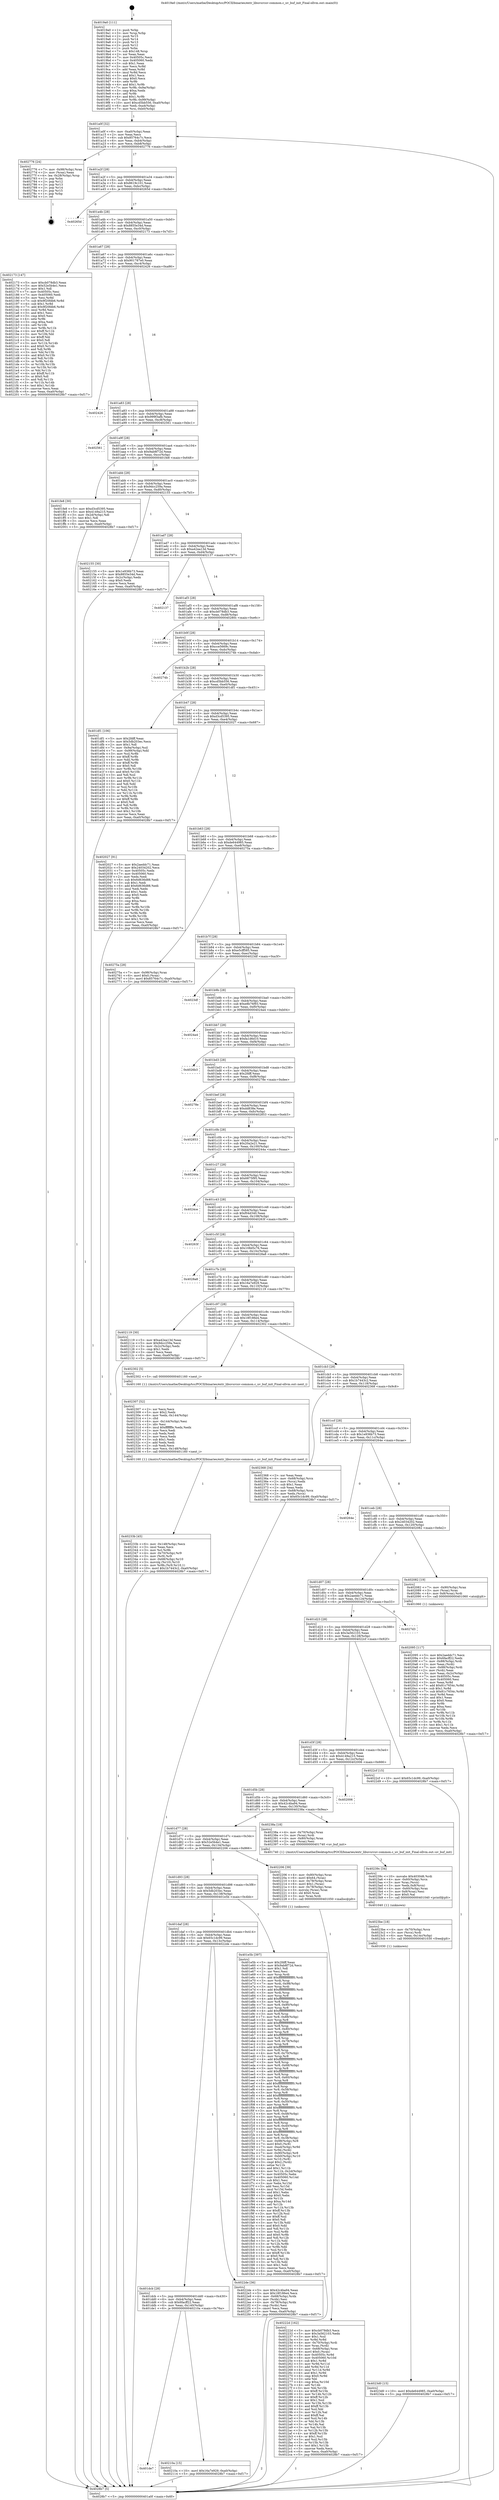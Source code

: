 digraph "0x4019a0" {
  label = "0x4019a0 (/mnt/c/Users/mathe/Desktop/tcc/POCII/binaries/extr_libuvsrcuv-common.c_uv_buf_init_Final-ollvm.out::main(0))"
  labelloc = "t"
  node[shape=record]

  Entry [label="",width=0.3,height=0.3,shape=circle,fillcolor=black,style=filled]
  "0x401a0f" [label="{
     0x401a0f [32]\l
     | [instrs]\l
     &nbsp;&nbsp;0x401a0f \<+6\>: mov -0xa0(%rbp),%eax\l
     &nbsp;&nbsp;0x401a15 \<+2\>: mov %eax,%ecx\l
     &nbsp;&nbsp;0x401a17 \<+6\>: sub $0x85764c7c,%ecx\l
     &nbsp;&nbsp;0x401a1d \<+6\>: mov %eax,-0xb4(%rbp)\l
     &nbsp;&nbsp;0x401a23 \<+6\>: mov %ecx,-0xb8(%rbp)\l
     &nbsp;&nbsp;0x401a29 \<+6\>: je 0000000000402776 \<main+0xdd6\>\l
  }"]
  "0x402776" [label="{
     0x402776 [24]\l
     | [instrs]\l
     &nbsp;&nbsp;0x402776 \<+7\>: mov -0x98(%rbp),%rax\l
     &nbsp;&nbsp;0x40277d \<+2\>: mov (%rax),%eax\l
     &nbsp;&nbsp;0x40277f \<+4\>: lea -0x28(%rbp),%rsp\l
     &nbsp;&nbsp;0x402783 \<+1\>: pop %rbx\l
     &nbsp;&nbsp;0x402784 \<+2\>: pop %r12\l
     &nbsp;&nbsp;0x402786 \<+2\>: pop %r13\l
     &nbsp;&nbsp;0x402788 \<+2\>: pop %r14\l
     &nbsp;&nbsp;0x40278a \<+2\>: pop %r15\l
     &nbsp;&nbsp;0x40278c \<+1\>: pop %rbp\l
     &nbsp;&nbsp;0x40278d \<+1\>: ret\l
  }"]
  "0x401a2f" [label="{
     0x401a2f [28]\l
     | [instrs]\l
     &nbsp;&nbsp;0x401a2f \<+5\>: jmp 0000000000401a34 \<main+0x94\>\l
     &nbsp;&nbsp;0x401a34 \<+6\>: mov -0xb4(%rbp),%eax\l
     &nbsp;&nbsp;0x401a3a \<+5\>: sub $0x8619c101,%eax\l
     &nbsp;&nbsp;0x401a3f \<+6\>: mov %eax,-0xbc(%rbp)\l
     &nbsp;&nbsp;0x401a45 \<+6\>: je 000000000040265d \<main+0xcbd\>\l
  }"]
  Exit [label="",width=0.3,height=0.3,shape=circle,fillcolor=black,style=filled,peripheries=2]
  "0x40265d" [label="{
     0x40265d\l
  }", style=dashed]
  "0x401a4b" [label="{
     0x401a4b [28]\l
     | [instrs]\l
     &nbsp;&nbsp;0x401a4b \<+5\>: jmp 0000000000401a50 \<main+0xb0\>\l
     &nbsp;&nbsp;0x401a50 \<+6\>: mov -0xb4(%rbp),%eax\l
     &nbsp;&nbsp;0x401a56 \<+5\>: sub $0x8855e34d,%eax\l
     &nbsp;&nbsp;0x401a5b \<+6\>: mov %eax,-0xc0(%rbp)\l
     &nbsp;&nbsp;0x401a61 \<+6\>: je 0000000000402173 \<main+0x7d3\>\l
  }"]
  "0x4023d0" [label="{
     0x4023d0 [15]\l
     | [instrs]\l
     &nbsp;&nbsp;0x4023d0 \<+10\>: movl $0xde644985,-0xa0(%rbp)\l
     &nbsp;&nbsp;0x4023da \<+5\>: jmp 00000000004028b7 \<main+0xf17\>\l
  }"]
  "0x402173" [label="{
     0x402173 [147]\l
     | [instrs]\l
     &nbsp;&nbsp;0x402173 \<+5\>: mov $0xcb078db3,%eax\l
     &nbsp;&nbsp;0x402178 \<+5\>: mov $0x52e5b4e1,%ecx\l
     &nbsp;&nbsp;0x40217d \<+2\>: mov $0x1,%dl\l
     &nbsp;&nbsp;0x40217f \<+7\>: mov 0x40505c,%esi\l
     &nbsp;&nbsp;0x402186 \<+7\>: mov 0x405060,%edi\l
     &nbsp;&nbsp;0x40218d \<+3\>: mov %esi,%r8d\l
     &nbsp;&nbsp;0x402190 \<+7\>: sub $0x9f20fdb6,%r8d\l
     &nbsp;&nbsp;0x402197 \<+4\>: sub $0x1,%r8d\l
     &nbsp;&nbsp;0x40219b \<+7\>: add $0x9f20fdb6,%r8d\l
     &nbsp;&nbsp;0x4021a2 \<+4\>: imul %r8d,%esi\l
     &nbsp;&nbsp;0x4021a6 \<+3\>: and $0x1,%esi\l
     &nbsp;&nbsp;0x4021a9 \<+3\>: cmp $0x0,%esi\l
     &nbsp;&nbsp;0x4021ac \<+4\>: sete %r9b\l
     &nbsp;&nbsp;0x4021b0 \<+3\>: cmp $0xa,%edi\l
     &nbsp;&nbsp;0x4021b3 \<+4\>: setl %r10b\l
     &nbsp;&nbsp;0x4021b7 \<+3\>: mov %r9b,%r11b\l
     &nbsp;&nbsp;0x4021ba \<+4\>: xor $0xff,%r11b\l
     &nbsp;&nbsp;0x4021be \<+3\>: mov %r10b,%bl\l
     &nbsp;&nbsp;0x4021c1 \<+3\>: xor $0xff,%bl\l
     &nbsp;&nbsp;0x4021c4 \<+3\>: xor $0x0,%dl\l
     &nbsp;&nbsp;0x4021c7 \<+3\>: mov %r11b,%r14b\l
     &nbsp;&nbsp;0x4021ca \<+4\>: and $0x0,%r14b\l
     &nbsp;&nbsp;0x4021ce \<+3\>: and %dl,%r9b\l
     &nbsp;&nbsp;0x4021d1 \<+3\>: mov %bl,%r15b\l
     &nbsp;&nbsp;0x4021d4 \<+4\>: and $0x0,%r15b\l
     &nbsp;&nbsp;0x4021d8 \<+3\>: and %dl,%r10b\l
     &nbsp;&nbsp;0x4021db \<+3\>: or %r9b,%r14b\l
     &nbsp;&nbsp;0x4021de \<+3\>: or %r10b,%r15b\l
     &nbsp;&nbsp;0x4021e1 \<+3\>: xor %r15b,%r14b\l
     &nbsp;&nbsp;0x4021e4 \<+3\>: or %bl,%r11b\l
     &nbsp;&nbsp;0x4021e7 \<+4\>: xor $0xff,%r11b\l
     &nbsp;&nbsp;0x4021eb \<+3\>: or $0x0,%dl\l
     &nbsp;&nbsp;0x4021ee \<+3\>: and %dl,%r11b\l
     &nbsp;&nbsp;0x4021f1 \<+3\>: or %r11b,%r14b\l
     &nbsp;&nbsp;0x4021f4 \<+4\>: test $0x1,%r14b\l
     &nbsp;&nbsp;0x4021f8 \<+3\>: cmovne %ecx,%eax\l
     &nbsp;&nbsp;0x4021fb \<+6\>: mov %eax,-0xa0(%rbp)\l
     &nbsp;&nbsp;0x402201 \<+5\>: jmp 00000000004028b7 \<main+0xf17\>\l
  }"]
  "0x401a67" [label="{
     0x401a67 [28]\l
     | [instrs]\l
     &nbsp;&nbsp;0x401a67 \<+5\>: jmp 0000000000401a6c \<main+0xcc\>\l
     &nbsp;&nbsp;0x401a6c \<+6\>: mov -0xb4(%rbp),%eax\l
     &nbsp;&nbsp;0x401a72 \<+5\>: sub $0x901787e0,%eax\l
     &nbsp;&nbsp;0x401a77 \<+6\>: mov %eax,-0xc4(%rbp)\l
     &nbsp;&nbsp;0x401a7d \<+6\>: je 0000000000402426 \<main+0xa86\>\l
  }"]
  "0x4023be" [label="{
     0x4023be [18]\l
     | [instrs]\l
     &nbsp;&nbsp;0x4023be \<+4\>: mov -0x70(%rbp),%rcx\l
     &nbsp;&nbsp;0x4023c2 \<+3\>: mov (%rcx),%rdi\l
     &nbsp;&nbsp;0x4023c5 \<+6\>: mov %eax,-0x14c(%rbp)\l
     &nbsp;&nbsp;0x4023cb \<+5\>: call 0000000000401030 \<free@plt\>\l
     | [calls]\l
     &nbsp;&nbsp;0x401030 \{1\} (unknown)\l
  }"]
  "0x402426" [label="{
     0x402426\l
  }", style=dashed]
  "0x401a83" [label="{
     0x401a83 [28]\l
     | [instrs]\l
     &nbsp;&nbsp;0x401a83 \<+5\>: jmp 0000000000401a88 \<main+0xe8\>\l
     &nbsp;&nbsp;0x401a88 \<+6\>: mov -0xb4(%rbp),%eax\l
     &nbsp;&nbsp;0x401a8e \<+5\>: sub $0x999f3afb,%eax\l
     &nbsp;&nbsp;0x401a93 \<+6\>: mov %eax,-0xc8(%rbp)\l
     &nbsp;&nbsp;0x401a99 \<+6\>: je 0000000000402561 \<main+0xbc1\>\l
  }"]
  "0x40239c" [label="{
     0x40239c [34]\l
     | [instrs]\l
     &nbsp;&nbsp;0x40239c \<+10\>: movabs $0x4030d6,%rdi\l
     &nbsp;&nbsp;0x4023a6 \<+4\>: mov -0x60(%rbp),%rcx\l
     &nbsp;&nbsp;0x4023aa \<+3\>: mov %rax,(%rcx)\l
     &nbsp;&nbsp;0x4023ad \<+3\>: mov %edx,0x8(%rcx)\l
     &nbsp;&nbsp;0x4023b0 \<+4\>: mov -0x60(%rbp),%rax\l
     &nbsp;&nbsp;0x4023b4 \<+3\>: mov 0x8(%rax),%esi\l
     &nbsp;&nbsp;0x4023b7 \<+2\>: mov $0x0,%al\l
     &nbsp;&nbsp;0x4023b9 \<+5\>: call 0000000000401040 \<printf@plt\>\l
     | [calls]\l
     &nbsp;&nbsp;0x401040 \{1\} (unknown)\l
  }"]
  "0x402561" [label="{
     0x402561\l
  }", style=dashed]
  "0x401a9f" [label="{
     0x401a9f [28]\l
     | [instrs]\l
     &nbsp;&nbsp;0x401a9f \<+5\>: jmp 0000000000401aa4 \<main+0x104\>\l
     &nbsp;&nbsp;0x401aa4 \<+6\>: mov -0xb4(%rbp),%eax\l
     &nbsp;&nbsp;0x401aaa \<+5\>: sub $0x9ab8f72d,%eax\l
     &nbsp;&nbsp;0x401aaf \<+6\>: mov %eax,-0xcc(%rbp)\l
     &nbsp;&nbsp;0x401ab5 \<+6\>: je 0000000000401fe8 \<main+0x648\>\l
  }"]
  "0x40233b" [label="{
     0x40233b [45]\l
     | [instrs]\l
     &nbsp;&nbsp;0x40233b \<+6\>: mov -0x148(%rbp),%ecx\l
     &nbsp;&nbsp;0x402341 \<+3\>: imul %eax,%ecx\l
     &nbsp;&nbsp;0x402344 \<+3\>: mov %cl,%r8b\l
     &nbsp;&nbsp;0x402347 \<+4\>: mov -0x70(%rbp),%r9\l
     &nbsp;&nbsp;0x40234b \<+3\>: mov (%r9),%r9\l
     &nbsp;&nbsp;0x40234e \<+4\>: mov -0x68(%rbp),%r10\l
     &nbsp;&nbsp;0x402352 \<+3\>: movslq (%r10),%r10\l
     &nbsp;&nbsp;0x402355 \<+4\>: mov %r8b,(%r9,%r10,1)\l
     &nbsp;&nbsp;0x402359 \<+10\>: movl $0x1b7443c2,-0xa0(%rbp)\l
     &nbsp;&nbsp;0x402363 \<+5\>: jmp 00000000004028b7 \<main+0xf17\>\l
  }"]
  "0x401fe8" [label="{
     0x401fe8 [30]\l
     | [instrs]\l
     &nbsp;&nbsp;0x401fe8 \<+5\>: mov $0xd3cd5395,%eax\l
     &nbsp;&nbsp;0x401fed \<+5\>: mov $0x4149a215,%ecx\l
     &nbsp;&nbsp;0x401ff2 \<+3\>: mov -0x2d(%rbp),%dl\l
     &nbsp;&nbsp;0x401ff5 \<+3\>: test $0x1,%dl\l
     &nbsp;&nbsp;0x401ff8 \<+3\>: cmovne %ecx,%eax\l
     &nbsp;&nbsp;0x401ffb \<+6\>: mov %eax,-0xa0(%rbp)\l
     &nbsp;&nbsp;0x402001 \<+5\>: jmp 00000000004028b7 \<main+0xf17\>\l
  }"]
  "0x401abb" [label="{
     0x401abb [28]\l
     | [instrs]\l
     &nbsp;&nbsp;0x401abb \<+5\>: jmp 0000000000401ac0 \<main+0x120\>\l
     &nbsp;&nbsp;0x401ac0 \<+6\>: mov -0xb4(%rbp),%eax\l
     &nbsp;&nbsp;0x401ac6 \<+5\>: sub $0x9dcc259a,%eax\l
     &nbsp;&nbsp;0x401acb \<+6\>: mov %eax,-0xd0(%rbp)\l
     &nbsp;&nbsp;0x401ad1 \<+6\>: je 0000000000402155 \<main+0x7b5\>\l
  }"]
  "0x402307" [label="{
     0x402307 [52]\l
     | [instrs]\l
     &nbsp;&nbsp;0x402307 \<+2\>: xor %ecx,%ecx\l
     &nbsp;&nbsp;0x402309 \<+5\>: mov $0x2,%edx\l
     &nbsp;&nbsp;0x40230e \<+6\>: mov %edx,-0x144(%rbp)\l
     &nbsp;&nbsp;0x402314 \<+1\>: cltd\l
     &nbsp;&nbsp;0x402315 \<+6\>: mov -0x144(%rbp),%esi\l
     &nbsp;&nbsp;0x40231b \<+2\>: idiv %esi\l
     &nbsp;&nbsp;0x40231d \<+6\>: imul $0xfffffffe,%edx,%edx\l
     &nbsp;&nbsp;0x402323 \<+2\>: mov %ecx,%edi\l
     &nbsp;&nbsp;0x402325 \<+2\>: sub %edx,%edi\l
     &nbsp;&nbsp;0x402327 \<+2\>: mov %ecx,%edx\l
     &nbsp;&nbsp;0x402329 \<+3\>: sub $0x1,%edx\l
     &nbsp;&nbsp;0x40232c \<+2\>: add %edx,%edi\l
     &nbsp;&nbsp;0x40232e \<+2\>: sub %edi,%ecx\l
     &nbsp;&nbsp;0x402330 \<+6\>: mov %ecx,-0x148(%rbp)\l
     &nbsp;&nbsp;0x402336 \<+5\>: call 0000000000401160 \<next_i\>\l
     | [calls]\l
     &nbsp;&nbsp;0x401160 \{1\} (/mnt/c/Users/mathe/Desktop/tcc/POCII/binaries/extr_libuvsrcuv-common.c_uv_buf_init_Final-ollvm.out::next_i)\l
  }"]
  "0x402155" [label="{
     0x402155 [30]\l
     | [instrs]\l
     &nbsp;&nbsp;0x402155 \<+5\>: mov $0x1e936b73,%eax\l
     &nbsp;&nbsp;0x40215a \<+5\>: mov $0x8855e34d,%ecx\l
     &nbsp;&nbsp;0x40215f \<+3\>: mov -0x2c(%rbp),%edx\l
     &nbsp;&nbsp;0x402162 \<+3\>: cmp $0x0,%edx\l
     &nbsp;&nbsp;0x402165 \<+3\>: cmove %ecx,%eax\l
     &nbsp;&nbsp;0x402168 \<+6\>: mov %eax,-0xa0(%rbp)\l
     &nbsp;&nbsp;0x40216e \<+5\>: jmp 00000000004028b7 \<main+0xf17\>\l
  }"]
  "0x401ad7" [label="{
     0x401ad7 [28]\l
     | [instrs]\l
     &nbsp;&nbsp;0x401ad7 \<+5\>: jmp 0000000000401adc \<main+0x13c\>\l
     &nbsp;&nbsp;0x401adc \<+6\>: mov -0xb4(%rbp),%eax\l
     &nbsp;&nbsp;0x401ae2 \<+5\>: sub $0xa42ea13d,%eax\l
     &nbsp;&nbsp;0x401ae7 \<+6\>: mov %eax,-0xd4(%rbp)\l
     &nbsp;&nbsp;0x401aed \<+6\>: je 0000000000402137 \<main+0x797\>\l
  }"]
  "0x40222d" [label="{
     0x40222d [162]\l
     | [instrs]\l
     &nbsp;&nbsp;0x40222d \<+5\>: mov $0xcb078db3,%ecx\l
     &nbsp;&nbsp;0x402232 \<+5\>: mov $0x3a562103,%edx\l
     &nbsp;&nbsp;0x402237 \<+3\>: mov $0x1,%sil\l
     &nbsp;&nbsp;0x40223a \<+3\>: xor %r8d,%r8d\l
     &nbsp;&nbsp;0x40223d \<+4\>: mov -0x70(%rbp),%rdi\l
     &nbsp;&nbsp;0x402241 \<+3\>: mov %rax,(%rdi)\l
     &nbsp;&nbsp;0x402244 \<+4\>: mov -0x68(%rbp),%rax\l
     &nbsp;&nbsp;0x402248 \<+6\>: movl $0x0,(%rax)\l
     &nbsp;&nbsp;0x40224e \<+8\>: mov 0x40505c,%r9d\l
     &nbsp;&nbsp;0x402256 \<+8\>: mov 0x405060,%r10d\l
     &nbsp;&nbsp;0x40225e \<+4\>: sub $0x1,%r8d\l
     &nbsp;&nbsp;0x402262 \<+3\>: mov %r9d,%r11d\l
     &nbsp;&nbsp;0x402265 \<+3\>: add %r8d,%r11d\l
     &nbsp;&nbsp;0x402268 \<+4\>: imul %r11d,%r9d\l
     &nbsp;&nbsp;0x40226c \<+4\>: and $0x1,%r9d\l
     &nbsp;&nbsp;0x402270 \<+4\>: cmp $0x0,%r9d\l
     &nbsp;&nbsp;0x402274 \<+3\>: sete %bl\l
     &nbsp;&nbsp;0x402277 \<+4\>: cmp $0xa,%r10d\l
     &nbsp;&nbsp;0x40227b \<+4\>: setl %r14b\l
     &nbsp;&nbsp;0x40227f \<+3\>: mov %bl,%r15b\l
     &nbsp;&nbsp;0x402282 \<+4\>: xor $0xff,%r15b\l
     &nbsp;&nbsp;0x402286 \<+3\>: mov %r14b,%r12b\l
     &nbsp;&nbsp;0x402289 \<+4\>: xor $0xff,%r12b\l
     &nbsp;&nbsp;0x40228d \<+4\>: xor $0x1,%sil\l
     &nbsp;&nbsp;0x402291 \<+3\>: mov %r15b,%r13b\l
     &nbsp;&nbsp;0x402294 \<+4\>: and $0xff,%r13b\l
     &nbsp;&nbsp;0x402298 \<+3\>: and %sil,%bl\l
     &nbsp;&nbsp;0x40229b \<+3\>: mov %r12b,%al\l
     &nbsp;&nbsp;0x40229e \<+2\>: and $0xff,%al\l
     &nbsp;&nbsp;0x4022a0 \<+3\>: and %sil,%r14b\l
     &nbsp;&nbsp;0x4022a3 \<+3\>: or %bl,%r13b\l
     &nbsp;&nbsp;0x4022a6 \<+3\>: or %r14b,%al\l
     &nbsp;&nbsp;0x4022a9 \<+3\>: xor %al,%r13b\l
     &nbsp;&nbsp;0x4022ac \<+3\>: or %r12b,%r15b\l
     &nbsp;&nbsp;0x4022af \<+4\>: xor $0xff,%r15b\l
     &nbsp;&nbsp;0x4022b3 \<+4\>: or $0x1,%sil\l
     &nbsp;&nbsp;0x4022b7 \<+3\>: and %sil,%r15b\l
     &nbsp;&nbsp;0x4022ba \<+3\>: or %r15b,%r13b\l
     &nbsp;&nbsp;0x4022bd \<+4\>: test $0x1,%r13b\l
     &nbsp;&nbsp;0x4022c1 \<+3\>: cmovne %edx,%ecx\l
     &nbsp;&nbsp;0x4022c4 \<+6\>: mov %ecx,-0xa0(%rbp)\l
     &nbsp;&nbsp;0x4022ca \<+5\>: jmp 00000000004028b7 \<main+0xf17\>\l
  }"]
  "0x402137" [label="{
     0x402137\l
  }", style=dashed]
  "0x401af3" [label="{
     0x401af3 [28]\l
     | [instrs]\l
     &nbsp;&nbsp;0x401af3 \<+5\>: jmp 0000000000401af8 \<main+0x158\>\l
     &nbsp;&nbsp;0x401af8 \<+6\>: mov -0xb4(%rbp),%eax\l
     &nbsp;&nbsp;0x401afe \<+5\>: sub $0xcb078db3,%eax\l
     &nbsp;&nbsp;0x401b03 \<+6\>: mov %eax,-0xd8(%rbp)\l
     &nbsp;&nbsp;0x401b09 \<+6\>: je 000000000040280c \<main+0xe6c\>\l
  }"]
  "0x401de7" [label="{
     0x401de7\l
  }", style=dashed]
  "0x40280c" [label="{
     0x40280c\l
  }", style=dashed]
  "0x401b0f" [label="{
     0x401b0f [28]\l
     | [instrs]\l
     &nbsp;&nbsp;0x401b0f \<+5\>: jmp 0000000000401b14 \<main+0x174\>\l
     &nbsp;&nbsp;0x401b14 \<+6\>: mov -0xb4(%rbp),%eax\l
     &nbsp;&nbsp;0x401b1a \<+5\>: sub $0xcce5669c,%eax\l
     &nbsp;&nbsp;0x401b1f \<+6\>: mov %eax,-0xdc(%rbp)\l
     &nbsp;&nbsp;0x401b25 \<+6\>: je 000000000040274b \<main+0xdab\>\l
  }"]
  "0x40210a" [label="{
     0x40210a [15]\l
     | [instrs]\l
     &nbsp;&nbsp;0x40210a \<+10\>: movl $0x16a7e929,-0xa0(%rbp)\l
     &nbsp;&nbsp;0x402114 \<+5\>: jmp 00000000004028b7 \<main+0xf17\>\l
  }"]
  "0x40274b" [label="{
     0x40274b\l
  }", style=dashed]
  "0x401b2b" [label="{
     0x401b2b [28]\l
     | [instrs]\l
     &nbsp;&nbsp;0x401b2b \<+5\>: jmp 0000000000401b30 \<main+0x190\>\l
     &nbsp;&nbsp;0x401b30 \<+6\>: mov -0xb4(%rbp),%eax\l
     &nbsp;&nbsp;0x401b36 \<+5\>: sub $0xcd5bb556,%eax\l
     &nbsp;&nbsp;0x401b3b \<+6\>: mov %eax,-0xe0(%rbp)\l
     &nbsp;&nbsp;0x401b41 \<+6\>: je 0000000000401df1 \<main+0x451\>\l
  }"]
  "0x401dcb" [label="{
     0x401dcb [28]\l
     | [instrs]\l
     &nbsp;&nbsp;0x401dcb \<+5\>: jmp 0000000000401dd0 \<main+0x430\>\l
     &nbsp;&nbsp;0x401dd0 \<+6\>: mov -0xb4(%rbp),%eax\l
     &nbsp;&nbsp;0x401dd6 \<+5\>: sub $0x6facff22,%eax\l
     &nbsp;&nbsp;0x401ddb \<+6\>: mov %eax,-0x140(%rbp)\l
     &nbsp;&nbsp;0x401de1 \<+6\>: je 000000000040210a \<main+0x76a\>\l
  }"]
  "0x401df1" [label="{
     0x401df1 [106]\l
     | [instrs]\l
     &nbsp;&nbsp;0x401df1 \<+5\>: mov $0x2fdff,%eax\l
     &nbsp;&nbsp;0x401df6 \<+5\>: mov $0x5db203ec,%ecx\l
     &nbsp;&nbsp;0x401dfb \<+2\>: mov $0x1,%dl\l
     &nbsp;&nbsp;0x401dfd \<+7\>: mov -0x9a(%rbp),%sil\l
     &nbsp;&nbsp;0x401e04 \<+7\>: mov -0x99(%rbp),%dil\l
     &nbsp;&nbsp;0x401e0b \<+3\>: mov %sil,%r8b\l
     &nbsp;&nbsp;0x401e0e \<+4\>: xor $0xff,%r8b\l
     &nbsp;&nbsp;0x401e12 \<+3\>: mov %dil,%r9b\l
     &nbsp;&nbsp;0x401e15 \<+4\>: xor $0xff,%r9b\l
     &nbsp;&nbsp;0x401e19 \<+3\>: xor $0x0,%dl\l
     &nbsp;&nbsp;0x401e1c \<+3\>: mov %r8b,%r10b\l
     &nbsp;&nbsp;0x401e1f \<+4\>: and $0x0,%r10b\l
     &nbsp;&nbsp;0x401e23 \<+3\>: and %dl,%sil\l
     &nbsp;&nbsp;0x401e26 \<+3\>: mov %r9b,%r11b\l
     &nbsp;&nbsp;0x401e29 \<+4\>: and $0x0,%r11b\l
     &nbsp;&nbsp;0x401e2d \<+3\>: and %dl,%dil\l
     &nbsp;&nbsp;0x401e30 \<+3\>: or %sil,%r10b\l
     &nbsp;&nbsp;0x401e33 \<+3\>: or %dil,%r11b\l
     &nbsp;&nbsp;0x401e36 \<+3\>: xor %r11b,%r10b\l
     &nbsp;&nbsp;0x401e39 \<+3\>: or %r9b,%r8b\l
     &nbsp;&nbsp;0x401e3c \<+4\>: xor $0xff,%r8b\l
     &nbsp;&nbsp;0x401e40 \<+3\>: or $0x0,%dl\l
     &nbsp;&nbsp;0x401e43 \<+3\>: and %dl,%r8b\l
     &nbsp;&nbsp;0x401e46 \<+3\>: or %r8b,%r10b\l
     &nbsp;&nbsp;0x401e49 \<+4\>: test $0x1,%r10b\l
     &nbsp;&nbsp;0x401e4d \<+3\>: cmovne %ecx,%eax\l
     &nbsp;&nbsp;0x401e50 \<+6\>: mov %eax,-0xa0(%rbp)\l
     &nbsp;&nbsp;0x401e56 \<+5\>: jmp 00000000004028b7 \<main+0xf17\>\l
  }"]
  "0x401b47" [label="{
     0x401b47 [28]\l
     | [instrs]\l
     &nbsp;&nbsp;0x401b47 \<+5\>: jmp 0000000000401b4c \<main+0x1ac\>\l
     &nbsp;&nbsp;0x401b4c \<+6\>: mov -0xb4(%rbp),%eax\l
     &nbsp;&nbsp;0x401b52 \<+5\>: sub $0xd3cd5395,%eax\l
     &nbsp;&nbsp;0x401b57 \<+6\>: mov %eax,-0xe4(%rbp)\l
     &nbsp;&nbsp;0x401b5d \<+6\>: je 0000000000402027 \<main+0x687\>\l
  }"]
  "0x4028b7" [label="{
     0x4028b7 [5]\l
     | [instrs]\l
     &nbsp;&nbsp;0x4028b7 \<+5\>: jmp 0000000000401a0f \<main+0x6f\>\l
  }"]
  "0x4019a0" [label="{
     0x4019a0 [111]\l
     | [instrs]\l
     &nbsp;&nbsp;0x4019a0 \<+1\>: push %rbp\l
     &nbsp;&nbsp;0x4019a1 \<+3\>: mov %rsp,%rbp\l
     &nbsp;&nbsp;0x4019a4 \<+2\>: push %r15\l
     &nbsp;&nbsp;0x4019a6 \<+2\>: push %r14\l
     &nbsp;&nbsp;0x4019a8 \<+2\>: push %r13\l
     &nbsp;&nbsp;0x4019aa \<+2\>: push %r12\l
     &nbsp;&nbsp;0x4019ac \<+1\>: push %rbx\l
     &nbsp;&nbsp;0x4019ad \<+7\>: sub $0x148,%rsp\l
     &nbsp;&nbsp;0x4019b4 \<+2\>: xor %eax,%eax\l
     &nbsp;&nbsp;0x4019b6 \<+7\>: mov 0x40505c,%ecx\l
     &nbsp;&nbsp;0x4019bd \<+7\>: mov 0x405060,%edx\l
     &nbsp;&nbsp;0x4019c4 \<+3\>: sub $0x1,%eax\l
     &nbsp;&nbsp;0x4019c7 \<+3\>: mov %ecx,%r8d\l
     &nbsp;&nbsp;0x4019ca \<+3\>: add %eax,%r8d\l
     &nbsp;&nbsp;0x4019cd \<+4\>: imul %r8d,%ecx\l
     &nbsp;&nbsp;0x4019d1 \<+3\>: and $0x1,%ecx\l
     &nbsp;&nbsp;0x4019d4 \<+3\>: cmp $0x0,%ecx\l
     &nbsp;&nbsp;0x4019d7 \<+4\>: sete %r9b\l
     &nbsp;&nbsp;0x4019db \<+4\>: and $0x1,%r9b\l
     &nbsp;&nbsp;0x4019df \<+7\>: mov %r9b,-0x9a(%rbp)\l
     &nbsp;&nbsp;0x4019e6 \<+3\>: cmp $0xa,%edx\l
     &nbsp;&nbsp;0x4019e9 \<+4\>: setl %r9b\l
     &nbsp;&nbsp;0x4019ed \<+4\>: and $0x1,%r9b\l
     &nbsp;&nbsp;0x4019f1 \<+7\>: mov %r9b,-0x99(%rbp)\l
     &nbsp;&nbsp;0x4019f8 \<+10\>: movl $0xcd5bb556,-0xa0(%rbp)\l
     &nbsp;&nbsp;0x401a02 \<+6\>: mov %edi,-0xa4(%rbp)\l
     &nbsp;&nbsp;0x401a08 \<+7\>: mov %rsi,-0xb0(%rbp)\l
  }"]
  "0x4022de" [label="{
     0x4022de [36]\l
     | [instrs]\l
     &nbsp;&nbsp;0x4022de \<+5\>: mov $0x42c4ba94,%eax\l
     &nbsp;&nbsp;0x4022e3 \<+5\>: mov $0x18f186e4,%ecx\l
     &nbsp;&nbsp;0x4022e8 \<+4\>: mov -0x68(%rbp),%rdx\l
     &nbsp;&nbsp;0x4022ec \<+2\>: mov (%rdx),%esi\l
     &nbsp;&nbsp;0x4022ee \<+4\>: mov -0x78(%rbp),%rdx\l
     &nbsp;&nbsp;0x4022f2 \<+2\>: cmp (%rdx),%esi\l
     &nbsp;&nbsp;0x4022f4 \<+3\>: cmovl %ecx,%eax\l
     &nbsp;&nbsp;0x4022f7 \<+6\>: mov %eax,-0xa0(%rbp)\l
     &nbsp;&nbsp;0x4022fd \<+5\>: jmp 00000000004028b7 \<main+0xf17\>\l
  }"]
  "0x402027" [label="{
     0x402027 [91]\l
     | [instrs]\l
     &nbsp;&nbsp;0x402027 \<+5\>: mov $0x2aeddc71,%eax\l
     &nbsp;&nbsp;0x40202c \<+5\>: mov $0x24034202,%ecx\l
     &nbsp;&nbsp;0x402031 \<+7\>: mov 0x40505c,%edx\l
     &nbsp;&nbsp;0x402038 \<+7\>: mov 0x405060,%esi\l
     &nbsp;&nbsp;0x40203f \<+2\>: mov %edx,%edi\l
     &nbsp;&nbsp;0x402041 \<+6\>: sub $0x6d636d88,%edi\l
     &nbsp;&nbsp;0x402047 \<+3\>: sub $0x1,%edi\l
     &nbsp;&nbsp;0x40204a \<+6\>: add $0x6d636d88,%edi\l
     &nbsp;&nbsp;0x402050 \<+3\>: imul %edi,%edx\l
     &nbsp;&nbsp;0x402053 \<+3\>: and $0x1,%edx\l
     &nbsp;&nbsp;0x402056 \<+3\>: cmp $0x0,%edx\l
     &nbsp;&nbsp;0x402059 \<+4\>: sete %r8b\l
     &nbsp;&nbsp;0x40205d \<+3\>: cmp $0xa,%esi\l
     &nbsp;&nbsp;0x402060 \<+4\>: setl %r9b\l
     &nbsp;&nbsp;0x402064 \<+3\>: mov %r8b,%r10b\l
     &nbsp;&nbsp;0x402067 \<+3\>: and %r9b,%r10b\l
     &nbsp;&nbsp;0x40206a \<+3\>: xor %r9b,%r8b\l
     &nbsp;&nbsp;0x40206d \<+3\>: or %r8b,%r10b\l
     &nbsp;&nbsp;0x402070 \<+4\>: test $0x1,%r10b\l
     &nbsp;&nbsp;0x402074 \<+3\>: cmovne %ecx,%eax\l
     &nbsp;&nbsp;0x402077 \<+6\>: mov %eax,-0xa0(%rbp)\l
     &nbsp;&nbsp;0x40207d \<+5\>: jmp 00000000004028b7 \<main+0xf17\>\l
  }"]
  "0x401b63" [label="{
     0x401b63 [28]\l
     | [instrs]\l
     &nbsp;&nbsp;0x401b63 \<+5\>: jmp 0000000000401b68 \<main+0x1c8\>\l
     &nbsp;&nbsp;0x401b68 \<+6\>: mov -0xb4(%rbp),%eax\l
     &nbsp;&nbsp;0x401b6e \<+5\>: sub $0xde644985,%eax\l
     &nbsp;&nbsp;0x401b73 \<+6\>: mov %eax,-0xe8(%rbp)\l
     &nbsp;&nbsp;0x401b79 \<+6\>: je 000000000040275a \<main+0xdba\>\l
  }"]
  "0x402095" [label="{
     0x402095 [117]\l
     | [instrs]\l
     &nbsp;&nbsp;0x402095 \<+5\>: mov $0x2aeddc71,%ecx\l
     &nbsp;&nbsp;0x40209a \<+5\>: mov $0x6facff22,%edx\l
     &nbsp;&nbsp;0x40209f \<+7\>: mov -0x88(%rbp),%rdi\l
     &nbsp;&nbsp;0x4020a6 \<+2\>: mov %eax,(%rdi)\l
     &nbsp;&nbsp;0x4020a8 \<+7\>: mov -0x88(%rbp),%rdi\l
     &nbsp;&nbsp;0x4020af \<+2\>: mov (%rdi),%eax\l
     &nbsp;&nbsp;0x4020b1 \<+3\>: mov %eax,-0x2c(%rbp)\l
     &nbsp;&nbsp;0x4020b4 \<+7\>: mov 0x40505c,%eax\l
     &nbsp;&nbsp;0x4020bb \<+7\>: mov 0x405060,%esi\l
     &nbsp;&nbsp;0x4020c2 \<+3\>: mov %eax,%r8d\l
     &nbsp;&nbsp;0x4020c5 \<+7\>: add $0x81c7654c,%r8d\l
     &nbsp;&nbsp;0x4020cc \<+4\>: sub $0x1,%r8d\l
     &nbsp;&nbsp;0x4020d0 \<+7\>: sub $0x81c7654c,%r8d\l
     &nbsp;&nbsp;0x4020d7 \<+4\>: imul %r8d,%eax\l
     &nbsp;&nbsp;0x4020db \<+3\>: and $0x1,%eax\l
     &nbsp;&nbsp;0x4020de \<+3\>: cmp $0x0,%eax\l
     &nbsp;&nbsp;0x4020e1 \<+4\>: sete %r9b\l
     &nbsp;&nbsp;0x4020e5 \<+3\>: cmp $0xa,%esi\l
     &nbsp;&nbsp;0x4020e8 \<+4\>: setl %r10b\l
     &nbsp;&nbsp;0x4020ec \<+3\>: mov %r9b,%r11b\l
     &nbsp;&nbsp;0x4020ef \<+3\>: and %r10b,%r11b\l
     &nbsp;&nbsp;0x4020f2 \<+3\>: xor %r10b,%r9b\l
     &nbsp;&nbsp;0x4020f5 \<+3\>: or %r9b,%r11b\l
     &nbsp;&nbsp;0x4020f8 \<+4\>: test $0x1,%r11b\l
     &nbsp;&nbsp;0x4020fc \<+3\>: cmovne %edx,%ecx\l
     &nbsp;&nbsp;0x4020ff \<+6\>: mov %ecx,-0xa0(%rbp)\l
     &nbsp;&nbsp;0x402105 \<+5\>: jmp 00000000004028b7 \<main+0xf17\>\l
  }"]
  "0x40275a" [label="{
     0x40275a [28]\l
     | [instrs]\l
     &nbsp;&nbsp;0x40275a \<+7\>: mov -0x98(%rbp),%rax\l
     &nbsp;&nbsp;0x402761 \<+6\>: movl $0x0,(%rax)\l
     &nbsp;&nbsp;0x402767 \<+10\>: movl $0x85764c7c,-0xa0(%rbp)\l
     &nbsp;&nbsp;0x402771 \<+5\>: jmp 00000000004028b7 \<main+0xf17\>\l
  }"]
  "0x401b7f" [label="{
     0x401b7f [28]\l
     | [instrs]\l
     &nbsp;&nbsp;0x401b7f \<+5\>: jmp 0000000000401b84 \<main+0x1e4\>\l
     &nbsp;&nbsp;0x401b84 \<+6\>: mov -0xb4(%rbp),%eax\l
     &nbsp;&nbsp;0x401b8a \<+5\>: sub $0xe5cff585,%eax\l
     &nbsp;&nbsp;0x401b8f \<+6\>: mov %eax,-0xec(%rbp)\l
     &nbsp;&nbsp;0x401b95 \<+6\>: je 00000000004023df \<main+0xa3f\>\l
  }"]
  "0x401daf" [label="{
     0x401daf [28]\l
     | [instrs]\l
     &nbsp;&nbsp;0x401daf \<+5\>: jmp 0000000000401db4 \<main+0x414\>\l
     &nbsp;&nbsp;0x401db4 \<+6\>: mov -0xb4(%rbp),%eax\l
     &nbsp;&nbsp;0x401dba \<+5\>: sub $0x65c1dc99,%eax\l
     &nbsp;&nbsp;0x401dbf \<+6\>: mov %eax,-0x13c(%rbp)\l
     &nbsp;&nbsp;0x401dc5 \<+6\>: je 00000000004022de \<main+0x93e\>\l
  }"]
  "0x4023df" [label="{
     0x4023df\l
  }", style=dashed]
  "0x401b9b" [label="{
     0x401b9b [28]\l
     | [instrs]\l
     &nbsp;&nbsp;0x401b9b \<+5\>: jmp 0000000000401ba0 \<main+0x200\>\l
     &nbsp;&nbsp;0x401ba0 \<+6\>: mov -0xb4(%rbp),%eax\l
     &nbsp;&nbsp;0x401ba6 \<+5\>: sub $0xe8b76f93,%eax\l
     &nbsp;&nbsp;0x401bab \<+6\>: mov %eax,-0xf0(%rbp)\l
     &nbsp;&nbsp;0x401bb1 \<+6\>: je 00000000004024a4 \<main+0xb04\>\l
  }"]
  "0x401e5b" [label="{
     0x401e5b [397]\l
     | [instrs]\l
     &nbsp;&nbsp;0x401e5b \<+5\>: mov $0x2fdff,%eax\l
     &nbsp;&nbsp;0x401e60 \<+5\>: mov $0x9ab8f72d,%ecx\l
     &nbsp;&nbsp;0x401e65 \<+2\>: mov $0x1,%dl\l
     &nbsp;&nbsp;0x401e67 \<+2\>: xor %esi,%esi\l
     &nbsp;&nbsp;0x401e69 \<+3\>: mov %rsp,%rdi\l
     &nbsp;&nbsp;0x401e6c \<+4\>: add $0xfffffffffffffff0,%rdi\l
     &nbsp;&nbsp;0x401e70 \<+3\>: mov %rdi,%rsp\l
     &nbsp;&nbsp;0x401e73 \<+7\>: mov %rdi,-0x98(%rbp)\l
     &nbsp;&nbsp;0x401e7a \<+3\>: mov %rsp,%rdi\l
     &nbsp;&nbsp;0x401e7d \<+4\>: add $0xfffffffffffffff0,%rdi\l
     &nbsp;&nbsp;0x401e81 \<+3\>: mov %rdi,%rsp\l
     &nbsp;&nbsp;0x401e84 \<+3\>: mov %rsp,%r8\l
     &nbsp;&nbsp;0x401e87 \<+4\>: add $0xfffffffffffffff0,%r8\l
     &nbsp;&nbsp;0x401e8b \<+3\>: mov %r8,%rsp\l
     &nbsp;&nbsp;0x401e8e \<+7\>: mov %r8,-0x90(%rbp)\l
     &nbsp;&nbsp;0x401e95 \<+3\>: mov %rsp,%r8\l
     &nbsp;&nbsp;0x401e98 \<+4\>: add $0xfffffffffffffff0,%r8\l
     &nbsp;&nbsp;0x401e9c \<+3\>: mov %r8,%rsp\l
     &nbsp;&nbsp;0x401e9f \<+7\>: mov %r8,-0x88(%rbp)\l
     &nbsp;&nbsp;0x401ea6 \<+3\>: mov %rsp,%r8\l
     &nbsp;&nbsp;0x401ea9 \<+4\>: add $0xfffffffffffffff0,%r8\l
     &nbsp;&nbsp;0x401ead \<+3\>: mov %r8,%rsp\l
     &nbsp;&nbsp;0x401eb0 \<+4\>: mov %r8,-0x80(%rbp)\l
     &nbsp;&nbsp;0x401eb4 \<+3\>: mov %rsp,%r8\l
     &nbsp;&nbsp;0x401eb7 \<+4\>: add $0xfffffffffffffff0,%r8\l
     &nbsp;&nbsp;0x401ebb \<+3\>: mov %r8,%rsp\l
     &nbsp;&nbsp;0x401ebe \<+4\>: mov %r8,-0x78(%rbp)\l
     &nbsp;&nbsp;0x401ec2 \<+3\>: mov %rsp,%r8\l
     &nbsp;&nbsp;0x401ec5 \<+4\>: add $0xfffffffffffffff0,%r8\l
     &nbsp;&nbsp;0x401ec9 \<+3\>: mov %r8,%rsp\l
     &nbsp;&nbsp;0x401ecc \<+4\>: mov %r8,-0x70(%rbp)\l
     &nbsp;&nbsp;0x401ed0 \<+3\>: mov %rsp,%r8\l
     &nbsp;&nbsp;0x401ed3 \<+4\>: add $0xfffffffffffffff0,%r8\l
     &nbsp;&nbsp;0x401ed7 \<+3\>: mov %r8,%rsp\l
     &nbsp;&nbsp;0x401eda \<+4\>: mov %r8,-0x68(%rbp)\l
     &nbsp;&nbsp;0x401ede \<+3\>: mov %rsp,%r8\l
     &nbsp;&nbsp;0x401ee1 \<+4\>: add $0xfffffffffffffff0,%r8\l
     &nbsp;&nbsp;0x401ee5 \<+3\>: mov %r8,%rsp\l
     &nbsp;&nbsp;0x401ee8 \<+4\>: mov %r8,-0x60(%rbp)\l
     &nbsp;&nbsp;0x401eec \<+3\>: mov %rsp,%r8\l
     &nbsp;&nbsp;0x401eef \<+4\>: add $0xfffffffffffffff0,%r8\l
     &nbsp;&nbsp;0x401ef3 \<+3\>: mov %r8,%rsp\l
     &nbsp;&nbsp;0x401ef6 \<+4\>: mov %r8,-0x58(%rbp)\l
     &nbsp;&nbsp;0x401efa \<+3\>: mov %rsp,%r8\l
     &nbsp;&nbsp;0x401efd \<+4\>: add $0xfffffffffffffff0,%r8\l
     &nbsp;&nbsp;0x401f01 \<+3\>: mov %r8,%rsp\l
     &nbsp;&nbsp;0x401f04 \<+4\>: mov %r8,-0x50(%rbp)\l
     &nbsp;&nbsp;0x401f08 \<+3\>: mov %rsp,%r8\l
     &nbsp;&nbsp;0x401f0b \<+4\>: add $0xfffffffffffffff0,%r8\l
     &nbsp;&nbsp;0x401f0f \<+3\>: mov %r8,%rsp\l
     &nbsp;&nbsp;0x401f12 \<+4\>: mov %r8,-0x48(%rbp)\l
     &nbsp;&nbsp;0x401f16 \<+3\>: mov %rsp,%r8\l
     &nbsp;&nbsp;0x401f19 \<+4\>: add $0xfffffffffffffff0,%r8\l
     &nbsp;&nbsp;0x401f1d \<+3\>: mov %r8,%rsp\l
     &nbsp;&nbsp;0x401f20 \<+4\>: mov %r8,-0x40(%rbp)\l
     &nbsp;&nbsp;0x401f24 \<+3\>: mov %rsp,%r8\l
     &nbsp;&nbsp;0x401f27 \<+4\>: add $0xfffffffffffffff0,%r8\l
     &nbsp;&nbsp;0x401f2b \<+3\>: mov %r8,%rsp\l
     &nbsp;&nbsp;0x401f2e \<+4\>: mov %r8,-0x38(%rbp)\l
     &nbsp;&nbsp;0x401f32 \<+7\>: mov -0x98(%rbp),%r8\l
     &nbsp;&nbsp;0x401f39 \<+7\>: movl $0x0,(%r8)\l
     &nbsp;&nbsp;0x401f40 \<+7\>: mov -0xa4(%rbp),%r9d\l
     &nbsp;&nbsp;0x401f47 \<+3\>: mov %r9d,(%rdi)\l
     &nbsp;&nbsp;0x401f4a \<+7\>: mov -0x90(%rbp),%r8\l
     &nbsp;&nbsp;0x401f51 \<+7\>: mov -0xb0(%rbp),%r10\l
     &nbsp;&nbsp;0x401f58 \<+3\>: mov %r10,(%r8)\l
     &nbsp;&nbsp;0x401f5b \<+3\>: cmpl $0x2,(%rdi)\l
     &nbsp;&nbsp;0x401f5e \<+4\>: setne %r11b\l
     &nbsp;&nbsp;0x401f62 \<+4\>: and $0x1,%r11b\l
     &nbsp;&nbsp;0x401f66 \<+4\>: mov %r11b,-0x2d(%rbp)\l
     &nbsp;&nbsp;0x401f6a \<+7\>: mov 0x40505c,%ebx\l
     &nbsp;&nbsp;0x401f71 \<+8\>: mov 0x405060,%r14d\l
     &nbsp;&nbsp;0x401f79 \<+3\>: sub $0x1,%esi\l
     &nbsp;&nbsp;0x401f7c \<+3\>: mov %ebx,%r15d\l
     &nbsp;&nbsp;0x401f7f \<+3\>: add %esi,%r15d\l
     &nbsp;&nbsp;0x401f82 \<+4\>: imul %r15d,%ebx\l
     &nbsp;&nbsp;0x401f86 \<+3\>: and $0x1,%ebx\l
     &nbsp;&nbsp;0x401f89 \<+3\>: cmp $0x0,%ebx\l
     &nbsp;&nbsp;0x401f8c \<+4\>: sete %r11b\l
     &nbsp;&nbsp;0x401f90 \<+4\>: cmp $0xa,%r14d\l
     &nbsp;&nbsp;0x401f94 \<+4\>: setl %r12b\l
     &nbsp;&nbsp;0x401f98 \<+3\>: mov %r11b,%r13b\l
     &nbsp;&nbsp;0x401f9b \<+4\>: xor $0xff,%r13b\l
     &nbsp;&nbsp;0x401f9f \<+3\>: mov %r12b,%sil\l
     &nbsp;&nbsp;0x401fa2 \<+4\>: xor $0xff,%sil\l
     &nbsp;&nbsp;0x401fa6 \<+3\>: xor $0x0,%dl\l
     &nbsp;&nbsp;0x401fa9 \<+3\>: mov %r13b,%dil\l
     &nbsp;&nbsp;0x401fac \<+4\>: and $0x0,%dil\l
     &nbsp;&nbsp;0x401fb0 \<+3\>: and %dl,%r11b\l
     &nbsp;&nbsp;0x401fb3 \<+3\>: mov %sil,%r8b\l
     &nbsp;&nbsp;0x401fb6 \<+4\>: and $0x0,%r8b\l
     &nbsp;&nbsp;0x401fba \<+3\>: and %dl,%r12b\l
     &nbsp;&nbsp;0x401fbd \<+3\>: or %r11b,%dil\l
     &nbsp;&nbsp;0x401fc0 \<+3\>: or %r12b,%r8b\l
     &nbsp;&nbsp;0x401fc3 \<+3\>: xor %r8b,%dil\l
     &nbsp;&nbsp;0x401fc6 \<+3\>: or %sil,%r13b\l
     &nbsp;&nbsp;0x401fc9 \<+4\>: xor $0xff,%r13b\l
     &nbsp;&nbsp;0x401fcd \<+3\>: or $0x0,%dl\l
     &nbsp;&nbsp;0x401fd0 \<+3\>: and %dl,%r13b\l
     &nbsp;&nbsp;0x401fd3 \<+3\>: or %r13b,%dil\l
     &nbsp;&nbsp;0x401fd6 \<+4\>: test $0x1,%dil\l
     &nbsp;&nbsp;0x401fda \<+3\>: cmovne %ecx,%eax\l
     &nbsp;&nbsp;0x401fdd \<+6\>: mov %eax,-0xa0(%rbp)\l
     &nbsp;&nbsp;0x401fe3 \<+5\>: jmp 00000000004028b7 \<main+0xf17\>\l
  }"]
  "0x4024a4" [label="{
     0x4024a4\l
  }", style=dashed]
  "0x401bb7" [label="{
     0x401bb7 [28]\l
     | [instrs]\l
     &nbsp;&nbsp;0x401bb7 \<+5\>: jmp 0000000000401bbc \<main+0x21c\>\l
     &nbsp;&nbsp;0x401bbc \<+6\>: mov -0xb4(%rbp),%eax\l
     &nbsp;&nbsp;0x401bc2 \<+5\>: sub $0xfa1d6d10,%eax\l
     &nbsp;&nbsp;0x401bc7 \<+6\>: mov %eax,-0xf4(%rbp)\l
     &nbsp;&nbsp;0x401bcd \<+6\>: je 00000000004026b3 \<main+0xd13\>\l
  }"]
  "0x401d93" [label="{
     0x401d93 [28]\l
     | [instrs]\l
     &nbsp;&nbsp;0x401d93 \<+5\>: jmp 0000000000401d98 \<main+0x3f8\>\l
     &nbsp;&nbsp;0x401d98 \<+6\>: mov -0xb4(%rbp),%eax\l
     &nbsp;&nbsp;0x401d9e \<+5\>: sub $0x5db203ec,%eax\l
     &nbsp;&nbsp;0x401da3 \<+6\>: mov %eax,-0x138(%rbp)\l
     &nbsp;&nbsp;0x401da9 \<+6\>: je 0000000000401e5b \<main+0x4bb\>\l
  }"]
  "0x4026b3" [label="{
     0x4026b3\l
  }", style=dashed]
  "0x401bd3" [label="{
     0x401bd3 [28]\l
     | [instrs]\l
     &nbsp;&nbsp;0x401bd3 \<+5\>: jmp 0000000000401bd8 \<main+0x238\>\l
     &nbsp;&nbsp;0x401bd8 \<+6\>: mov -0xb4(%rbp),%eax\l
     &nbsp;&nbsp;0x401bde \<+5\>: sub $0x2fdff,%eax\l
     &nbsp;&nbsp;0x401be3 \<+6\>: mov %eax,-0xf8(%rbp)\l
     &nbsp;&nbsp;0x401be9 \<+6\>: je 000000000040278e \<main+0xdee\>\l
  }"]
  "0x402206" [label="{
     0x402206 [39]\l
     | [instrs]\l
     &nbsp;&nbsp;0x402206 \<+4\>: mov -0x80(%rbp),%rax\l
     &nbsp;&nbsp;0x40220a \<+6\>: movl $0x64,(%rax)\l
     &nbsp;&nbsp;0x402210 \<+4\>: mov -0x78(%rbp),%rax\l
     &nbsp;&nbsp;0x402214 \<+6\>: movl $0x1,(%rax)\l
     &nbsp;&nbsp;0x40221a \<+4\>: mov -0x78(%rbp),%rax\l
     &nbsp;&nbsp;0x40221e \<+3\>: movslq (%rax),%rax\l
     &nbsp;&nbsp;0x402221 \<+4\>: shl $0x0,%rax\l
     &nbsp;&nbsp;0x402225 \<+3\>: mov %rax,%rdi\l
     &nbsp;&nbsp;0x402228 \<+5\>: call 0000000000401050 \<malloc@plt\>\l
     | [calls]\l
     &nbsp;&nbsp;0x401050 \{1\} (unknown)\l
  }"]
  "0x40278e" [label="{
     0x40278e\l
  }", style=dashed]
  "0x401bef" [label="{
     0x401bef [28]\l
     | [instrs]\l
     &nbsp;&nbsp;0x401bef \<+5\>: jmp 0000000000401bf4 \<main+0x254\>\l
     &nbsp;&nbsp;0x401bf4 \<+6\>: mov -0xb4(%rbp),%eax\l
     &nbsp;&nbsp;0x401bfa \<+5\>: sub $0xdd838e,%eax\l
     &nbsp;&nbsp;0x401bff \<+6\>: mov %eax,-0xfc(%rbp)\l
     &nbsp;&nbsp;0x401c05 \<+6\>: je 0000000000402853 \<main+0xeb3\>\l
  }"]
  "0x401d77" [label="{
     0x401d77 [28]\l
     | [instrs]\l
     &nbsp;&nbsp;0x401d77 \<+5\>: jmp 0000000000401d7c \<main+0x3dc\>\l
     &nbsp;&nbsp;0x401d7c \<+6\>: mov -0xb4(%rbp),%eax\l
     &nbsp;&nbsp;0x401d82 \<+5\>: sub $0x52e5b4e1,%eax\l
     &nbsp;&nbsp;0x401d87 \<+6\>: mov %eax,-0x134(%rbp)\l
     &nbsp;&nbsp;0x401d8d \<+6\>: je 0000000000402206 \<main+0x866\>\l
  }"]
  "0x402853" [label="{
     0x402853\l
  }", style=dashed]
  "0x401c0b" [label="{
     0x401c0b [28]\l
     | [instrs]\l
     &nbsp;&nbsp;0x401c0b \<+5\>: jmp 0000000000401c10 \<main+0x270\>\l
     &nbsp;&nbsp;0x401c10 \<+6\>: mov -0xb4(%rbp),%eax\l
     &nbsp;&nbsp;0x401c16 \<+5\>: sub $0x20a2e21,%eax\l
     &nbsp;&nbsp;0x401c1b \<+6\>: mov %eax,-0x100(%rbp)\l
     &nbsp;&nbsp;0x401c21 \<+6\>: je 000000000040244a \<main+0xaaa\>\l
  }"]
  "0x40238a" [label="{
     0x40238a [18]\l
     | [instrs]\l
     &nbsp;&nbsp;0x40238a \<+4\>: mov -0x70(%rbp),%rax\l
     &nbsp;&nbsp;0x40238e \<+3\>: mov (%rax),%rdi\l
     &nbsp;&nbsp;0x402391 \<+4\>: mov -0x80(%rbp),%rax\l
     &nbsp;&nbsp;0x402395 \<+2\>: mov (%rax),%esi\l
     &nbsp;&nbsp;0x402397 \<+5\>: call 0000000000401740 \<uv_buf_init\>\l
     | [calls]\l
     &nbsp;&nbsp;0x401740 \{1\} (/mnt/c/Users/mathe/Desktop/tcc/POCII/binaries/extr_libuvsrcuv-common.c_uv_buf_init_Final-ollvm.out::uv_buf_init)\l
  }"]
  "0x40244a" [label="{
     0x40244a\l
  }", style=dashed]
  "0x401c27" [label="{
     0x401c27 [28]\l
     | [instrs]\l
     &nbsp;&nbsp;0x401c27 \<+5\>: jmp 0000000000401c2c \<main+0x28c\>\l
     &nbsp;&nbsp;0x401c2c \<+6\>: mov -0xb4(%rbp),%eax\l
     &nbsp;&nbsp;0x401c32 \<+5\>: sub $0x6875f95,%eax\l
     &nbsp;&nbsp;0x401c37 \<+6\>: mov %eax,-0x104(%rbp)\l
     &nbsp;&nbsp;0x401c3d \<+6\>: je 00000000004024ce \<main+0xb2e\>\l
  }"]
  "0x401d5b" [label="{
     0x401d5b [28]\l
     | [instrs]\l
     &nbsp;&nbsp;0x401d5b \<+5\>: jmp 0000000000401d60 \<main+0x3c0\>\l
     &nbsp;&nbsp;0x401d60 \<+6\>: mov -0xb4(%rbp),%eax\l
     &nbsp;&nbsp;0x401d66 \<+5\>: sub $0x42c4ba94,%eax\l
     &nbsp;&nbsp;0x401d6b \<+6\>: mov %eax,-0x130(%rbp)\l
     &nbsp;&nbsp;0x401d71 \<+6\>: je 000000000040238a \<main+0x9ea\>\l
  }"]
  "0x4024ce" [label="{
     0x4024ce\l
  }", style=dashed]
  "0x401c43" [label="{
     0x401c43 [28]\l
     | [instrs]\l
     &nbsp;&nbsp;0x401c43 \<+5\>: jmp 0000000000401c48 \<main+0x2a8\>\l
     &nbsp;&nbsp;0x401c48 \<+6\>: mov -0xb4(%rbp),%eax\l
     &nbsp;&nbsp;0x401c4e \<+5\>: sub $0xf04d340,%eax\l
     &nbsp;&nbsp;0x401c53 \<+6\>: mov %eax,-0x108(%rbp)\l
     &nbsp;&nbsp;0x401c59 \<+6\>: je 000000000040263f \<main+0xc9f\>\l
  }"]
  "0x402006" [label="{
     0x402006\l
  }", style=dashed]
  "0x40263f" [label="{
     0x40263f\l
  }", style=dashed]
  "0x401c5f" [label="{
     0x401c5f [28]\l
     | [instrs]\l
     &nbsp;&nbsp;0x401c5f \<+5\>: jmp 0000000000401c64 \<main+0x2c4\>\l
     &nbsp;&nbsp;0x401c64 \<+6\>: mov -0xb4(%rbp),%eax\l
     &nbsp;&nbsp;0x401c6a \<+5\>: sub $0x108d5c76,%eax\l
     &nbsp;&nbsp;0x401c6f \<+6\>: mov %eax,-0x10c(%rbp)\l
     &nbsp;&nbsp;0x401c75 \<+6\>: je 00000000004028a8 \<main+0xf08\>\l
  }"]
  "0x401d3f" [label="{
     0x401d3f [28]\l
     | [instrs]\l
     &nbsp;&nbsp;0x401d3f \<+5\>: jmp 0000000000401d44 \<main+0x3a4\>\l
     &nbsp;&nbsp;0x401d44 \<+6\>: mov -0xb4(%rbp),%eax\l
     &nbsp;&nbsp;0x401d4a \<+5\>: sub $0x4149a215,%eax\l
     &nbsp;&nbsp;0x401d4f \<+6\>: mov %eax,-0x12c(%rbp)\l
     &nbsp;&nbsp;0x401d55 \<+6\>: je 0000000000402006 \<main+0x666\>\l
  }"]
  "0x4028a8" [label="{
     0x4028a8\l
  }", style=dashed]
  "0x401c7b" [label="{
     0x401c7b [28]\l
     | [instrs]\l
     &nbsp;&nbsp;0x401c7b \<+5\>: jmp 0000000000401c80 \<main+0x2e0\>\l
     &nbsp;&nbsp;0x401c80 \<+6\>: mov -0xb4(%rbp),%eax\l
     &nbsp;&nbsp;0x401c86 \<+5\>: sub $0x16a7e929,%eax\l
     &nbsp;&nbsp;0x401c8b \<+6\>: mov %eax,-0x110(%rbp)\l
     &nbsp;&nbsp;0x401c91 \<+6\>: je 0000000000402119 \<main+0x779\>\l
  }"]
  "0x4022cf" [label="{
     0x4022cf [15]\l
     | [instrs]\l
     &nbsp;&nbsp;0x4022cf \<+10\>: movl $0x65c1dc99,-0xa0(%rbp)\l
     &nbsp;&nbsp;0x4022d9 \<+5\>: jmp 00000000004028b7 \<main+0xf17\>\l
  }"]
  "0x402119" [label="{
     0x402119 [30]\l
     | [instrs]\l
     &nbsp;&nbsp;0x402119 \<+5\>: mov $0xa42ea13d,%eax\l
     &nbsp;&nbsp;0x40211e \<+5\>: mov $0x9dcc259a,%ecx\l
     &nbsp;&nbsp;0x402123 \<+3\>: mov -0x2c(%rbp),%edx\l
     &nbsp;&nbsp;0x402126 \<+3\>: cmp $0x1,%edx\l
     &nbsp;&nbsp;0x402129 \<+3\>: cmovl %ecx,%eax\l
     &nbsp;&nbsp;0x40212c \<+6\>: mov %eax,-0xa0(%rbp)\l
     &nbsp;&nbsp;0x402132 \<+5\>: jmp 00000000004028b7 \<main+0xf17\>\l
  }"]
  "0x401c97" [label="{
     0x401c97 [28]\l
     | [instrs]\l
     &nbsp;&nbsp;0x401c97 \<+5\>: jmp 0000000000401c9c \<main+0x2fc\>\l
     &nbsp;&nbsp;0x401c9c \<+6\>: mov -0xb4(%rbp),%eax\l
     &nbsp;&nbsp;0x401ca2 \<+5\>: sub $0x18f186e4,%eax\l
     &nbsp;&nbsp;0x401ca7 \<+6\>: mov %eax,-0x114(%rbp)\l
     &nbsp;&nbsp;0x401cad \<+6\>: je 0000000000402302 \<main+0x962\>\l
  }"]
  "0x401d23" [label="{
     0x401d23 [28]\l
     | [instrs]\l
     &nbsp;&nbsp;0x401d23 \<+5\>: jmp 0000000000401d28 \<main+0x388\>\l
     &nbsp;&nbsp;0x401d28 \<+6\>: mov -0xb4(%rbp),%eax\l
     &nbsp;&nbsp;0x401d2e \<+5\>: sub $0x3a562103,%eax\l
     &nbsp;&nbsp;0x401d33 \<+6\>: mov %eax,-0x128(%rbp)\l
     &nbsp;&nbsp;0x401d39 \<+6\>: je 00000000004022cf \<main+0x92f\>\l
  }"]
  "0x402302" [label="{
     0x402302 [5]\l
     | [instrs]\l
     &nbsp;&nbsp;0x402302 \<+5\>: call 0000000000401160 \<next_i\>\l
     | [calls]\l
     &nbsp;&nbsp;0x401160 \{1\} (/mnt/c/Users/mathe/Desktop/tcc/POCII/binaries/extr_libuvsrcuv-common.c_uv_buf_init_Final-ollvm.out::next_i)\l
  }"]
  "0x401cb3" [label="{
     0x401cb3 [28]\l
     | [instrs]\l
     &nbsp;&nbsp;0x401cb3 \<+5\>: jmp 0000000000401cb8 \<main+0x318\>\l
     &nbsp;&nbsp;0x401cb8 \<+6\>: mov -0xb4(%rbp),%eax\l
     &nbsp;&nbsp;0x401cbe \<+5\>: sub $0x1b7443c2,%eax\l
     &nbsp;&nbsp;0x401cc3 \<+6\>: mov %eax,-0x118(%rbp)\l
     &nbsp;&nbsp;0x401cc9 \<+6\>: je 0000000000402368 \<main+0x9c8\>\l
  }"]
  "0x4027d3" [label="{
     0x4027d3\l
  }", style=dashed]
  "0x402368" [label="{
     0x402368 [34]\l
     | [instrs]\l
     &nbsp;&nbsp;0x402368 \<+2\>: xor %eax,%eax\l
     &nbsp;&nbsp;0x40236a \<+4\>: mov -0x68(%rbp),%rcx\l
     &nbsp;&nbsp;0x40236e \<+2\>: mov (%rcx),%edx\l
     &nbsp;&nbsp;0x402370 \<+3\>: sub $0x1,%eax\l
     &nbsp;&nbsp;0x402373 \<+2\>: sub %eax,%edx\l
     &nbsp;&nbsp;0x402375 \<+4\>: mov -0x68(%rbp),%rcx\l
     &nbsp;&nbsp;0x402379 \<+2\>: mov %edx,(%rcx)\l
     &nbsp;&nbsp;0x40237b \<+10\>: movl $0x65c1dc99,-0xa0(%rbp)\l
     &nbsp;&nbsp;0x402385 \<+5\>: jmp 00000000004028b7 \<main+0xf17\>\l
  }"]
  "0x401ccf" [label="{
     0x401ccf [28]\l
     | [instrs]\l
     &nbsp;&nbsp;0x401ccf \<+5\>: jmp 0000000000401cd4 \<main+0x334\>\l
     &nbsp;&nbsp;0x401cd4 \<+6\>: mov -0xb4(%rbp),%eax\l
     &nbsp;&nbsp;0x401cda \<+5\>: sub $0x1e936b73,%eax\l
     &nbsp;&nbsp;0x401cdf \<+6\>: mov %eax,-0x11c(%rbp)\l
     &nbsp;&nbsp;0x401ce5 \<+6\>: je 000000000040264e \<main+0xcae\>\l
  }"]
  "0x401d07" [label="{
     0x401d07 [28]\l
     | [instrs]\l
     &nbsp;&nbsp;0x401d07 \<+5\>: jmp 0000000000401d0c \<main+0x36c\>\l
     &nbsp;&nbsp;0x401d0c \<+6\>: mov -0xb4(%rbp),%eax\l
     &nbsp;&nbsp;0x401d12 \<+5\>: sub $0x2aeddc71,%eax\l
     &nbsp;&nbsp;0x401d17 \<+6\>: mov %eax,-0x124(%rbp)\l
     &nbsp;&nbsp;0x401d1d \<+6\>: je 00000000004027d3 \<main+0xe33\>\l
  }"]
  "0x40264e" [label="{
     0x40264e\l
  }", style=dashed]
  "0x401ceb" [label="{
     0x401ceb [28]\l
     | [instrs]\l
     &nbsp;&nbsp;0x401ceb \<+5\>: jmp 0000000000401cf0 \<main+0x350\>\l
     &nbsp;&nbsp;0x401cf0 \<+6\>: mov -0xb4(%rbp),%eax\l
     &nbsp;&nbsp;0x401cf6 \<+5\>: sub $0x24034202,%eax\l
     &nbsp;&nbsp;0x401cfb \<+6\>: mov %eax,-0x120(%rbp)\l
     &nbsp;&nbsp;0x401d01 \<+6\>: je 0000000000402082 \<main+0x6e2\>\l
  }"]
  "0x402082" [label="{
     0x402082 [19]\l
     | [instrs]\l
     &nbsp;&nbsp;0x402082 \<+7\>: mov -0x90(%rbp),%rax\l
     &nbsp;&nbsp;0x402089 \<+3\>: mov (%rax),%rax\l
     &nbsp;&nbsp;0x40208c \<+4\>: mov 0x8(%rax),%rdi\l
     &nbsp;&nbsp;0x402090 \<+5\>: call 0000000000401060 \<atoi@plt\>\l
     | [calls]\l
     &nbsp;&nbsp;0x401060 \{1\} (unknown)\l
  }"]
  Entry -> "0x4019a0" [label=" 1"]
  "0x401a0f" -> "0x402776" [label=" 1"]
  "0x401a0f" -> "0x401a2f" [label=" 17"]
  "0x402776" -> Exit [label=" 1"]
  "0x401a2f" -> "0x40265d" [label=" 0"]
  "0x401a2f" -> "0x401a4b" [label=" 17"]
  "0x40275a" -> "0x4028b7" [label=" 1"]
  "0x401a4b" -> "0x402173" [label=" 1"]
  "0x401a4b" -> "0x401a67" [label=" 16"]
  "0x4023d0" -> "0x4028b7" [label=" 1"]
  "0x401a67" -> "0x402426" [label=" 0"]
  "0x401a67" -> "0x401a83" [label=" 16"]
  "0x4023be" -> "0x4023d0" [label=" 1"]
  "0x401a83" -> "0x402561" [label=" 0"]
  "0x401a83" -> "0x401a9f" [label=" 16"]
  "0x40239c" -> "0x4023be" [label=" 1"]
  "0x401a9f" -> "0x401fe8" [label=" 1"]
  "0x401a9f" -> "0x401abb" [label=" 15"]
  "0x40238a" -> "0x40239c" [label=" 1"]
  "0x401abb" -> "0x402155" [label=" 1"]
  "0x401abb" -> "0x401ad7" [label=" 14"]
  "0x402368" -> "0x4028b7" [label=" 1"]
  "0x401ad7" -> "0x402137" [label=" 0"]
  "0x401ad7" -> "0x401af3" [label=" 14"]
  "0x40233b" -> "0x4028b7" [label=" 1"]
  "0x401af3" -> "0x40280c" [label=" 0"]
  "0x401af3" -> "0x401b0f" [label=" 14"]
  "0x402307" -> "0x40233b" [label=" 1"]
  "0x401b0f" -> "0x40274b" [label=" 0"]
  "0x401b0f" -> "0x401b2b" [label=" 14"]
  "0x402302" -> "0x402307" [label=" 1"]
  "0x401b2b" -> "0x401df1" [label=" 1"]
  "0x401b2b" -> "0x401b47" [label=" 13"]
  "0x401df1" -> "0x4028b7" [label=" 1"]
  "0x4019a0" -> "0x401a0f" [label=" 1"]
  "0x4028b7" -> "0x401a0f" [label=" 17"]
  "0x4022cf" -> "0x4028b7" [label=" 1"]
  "0x401b47" -> "0x402027" [label=" 1"]
  "0x401b47" -> "0x401b63" [label=" 12"]
  "0x40222d" -> "0x4028b7" [label=" 1"]
  "0x401b63" -> "0x40275a" [label=" 1"]
  "0x401b63" -> "0x401b7f" [label=" 11"]
  "0x402173" -> "0x4028b7" [label=" 1"]
  "0x401b7f" -> "0x4023df" [label=" 0"]
  "0x401b7f" -> "0x401b9b" [label=" 11"]
  "0x402119" -> "0x4028b7" [label=" 1"]
  "0x401b9b" -> "0x4024a4" [label=" 0"]
  "0x401b9b" -> "0x401bb7" [label=" 11"]
  "0x40210a" -> "0x4028b7" [label=" 1"]
  "0x401bb7" -> "0x4026b3" [label=" 0"]
  "0x401bb7" -> "0x401bd3" [label=" 11"]
  "0x401dcb" -> "0x40210a" [label=" 1"]
  "0x401bd3" -> "0x40278e" [label=" 0"]
  "0x401bd3" -> "0x401bef" [label=" 11"]
  "0x4022de" -> "0x4028b7" [label=" 2"]
  "0x401bef" -> "0x402853" [label=" 0"]
  "0x401bef" -> "0x401c0b" [label=" 11"]
  "0x401daf" -> "0x4022de" [label=" 2"]
  "0x401c0b" -> "0x40244a" [label=" 0"]
  "0x401c0b" -> "0x401c27" [label=" 11"]
  "0x402206" -> "0x40222d" [label=" 1"]
  "0x401c27" -> "0x4024ce" [label=" 0"]
  "0x401c27" -> "0x401c43" [label=" 11"]
  "0x402082" -> "0x402095" [label=" 1"]
  "0x401c43" -> "0x40263f" [label=" 0"]
  "0x401c43" -> "0x401c5f" [label=" 11"]
  "0x402027" -> "0x4028b7" [label=" 1"]
  "0x401c5f" -> "0x4028a8" [label=" 0"]
  "0x401c5f" -> "0x401c7b" [label=" 11"]
  "0x401e5b" -> "0x4028b7" [label=" 1"]
  "0x401c7b" -> "0x402119" [label=" 1"]
  "0x401c7b" -> "0x401c97" [label=" 10"]
  "0x402155" -> "0x4028b7" [label=" 1"]
  "0x401c97" -> "0x402302" [label=" 1"]
  "0x401c97" -> "0x401cb3" [label=" 9"]
  "0x401d93" -> "0x401e5b" [label=" 1"]
  "0x401cb3" -> "0x402368" [label=" 1"]
  "0x401cb3" -> "0x401ccf" [label=" 8"]
  "0x401dcb" -> "0x401de7" [label=" 0"]
  "0x401ccf" -> "0x40264e" [label=" 0"]
  "0x401ccf" -> "0x401ceb" [label=" 8"]
  "0x401d77" -> "0x402206" [label=" 1"]
  "0x401ceb" -> "0x402082" [label=" 1"]
  "0x401ceb" -> "0x401d07" [label=" 7"]
  "0x401d77" -> "0x401d93" [label=" 4"]
  "0x401d07" -> "0x4027d3" [label=" 0"]
  "0x401d07" -> "0x401d23" [label=" 7"]
  "0x401d93" -> "0x401daf" [label=" 3"]
  "0x401d23" -> "0x4022cf" [label=" 1"]
  "0x401d23" -> "0x401d3f" [label=" 6"]
  "0x401fe8" -> "0x4028b7" [label=" 1"]
  "0x401d3f" -> "0x402006" [label=" 0"]
  "0x401d3f" -> "0x401d5b" [label=" 6"]
  "0x402095" -> "0x4028b7" [label=" 1"]
  "0x401d5b" -> "0x40238a" [label=" 1"]
  "0x401d5b" -> "0x401d77" [label=" 5"]
  "0x401daf" -> "0x401dcb" [label=" 1"]
}
